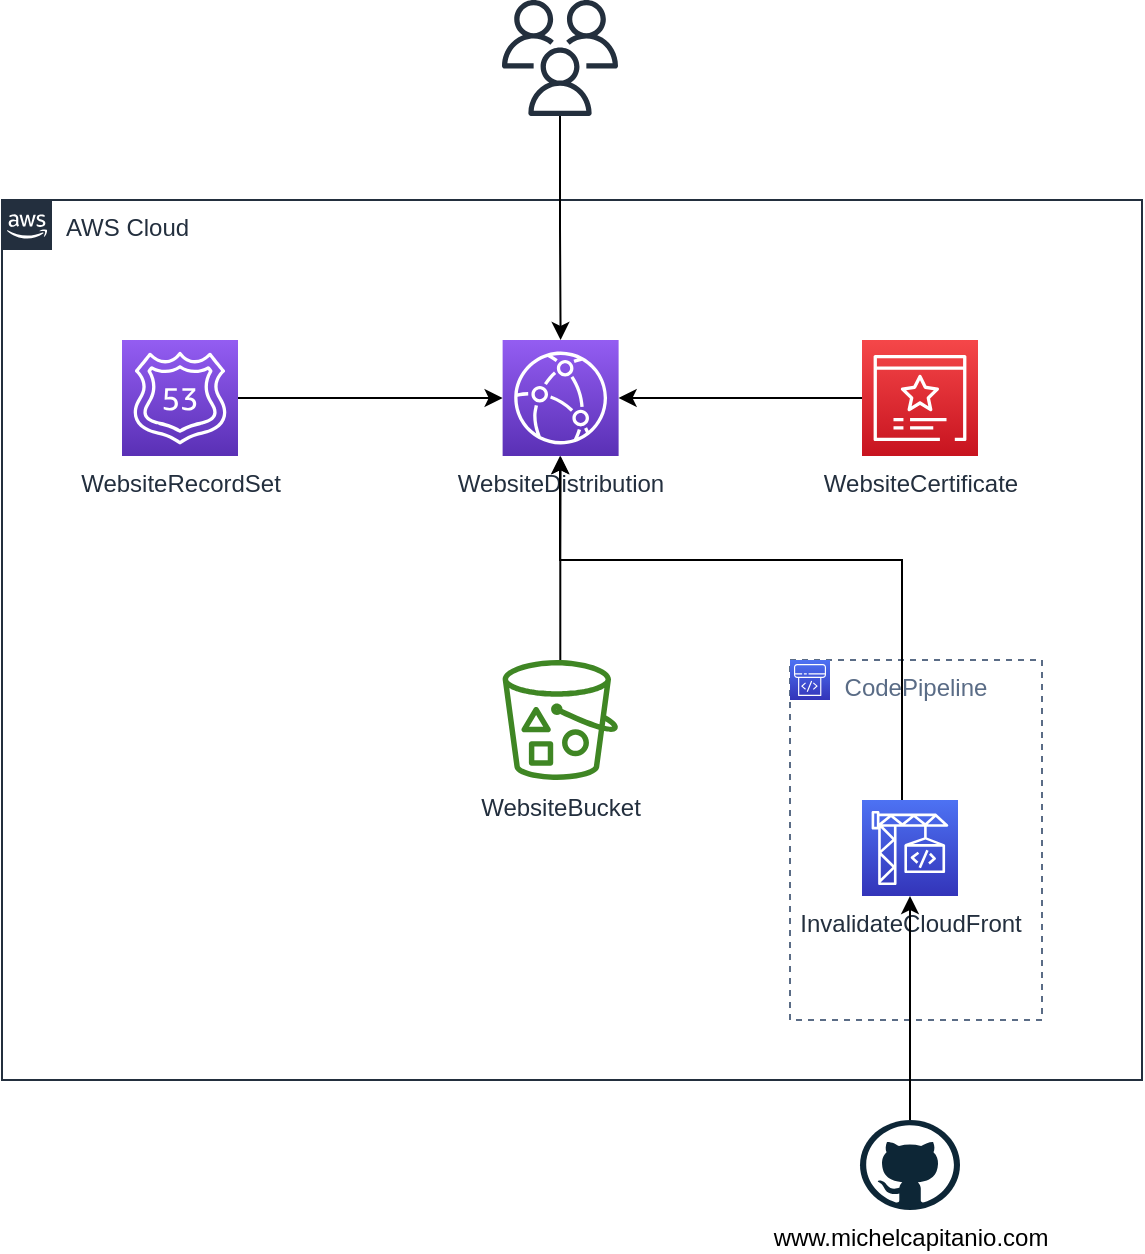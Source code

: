 <mxfile version="21.0.8" type="device"><diagram name="Page-1" id="xjTWCWoomYWcKtMj_Prn"><mxGraphModel dx="954" dy="1691" grid="1" gridSize="10" guides="1" tooltips="1" connect="1" arrows="1" fold="1" page="1" pageScale="1" pageWidth="850" pageHeight="1100" math="0" shadow="0"><root><mxCell id="0"/><mxCell id="1" parent="0"/><mxCell id="WtPJjFPOCaoKwFpSnbMh-1" value="AWS Cloud" style="points=[[0,0],[0.25,0],[0.5,0],[0.75,0],[1,0],[1,0.25],[1,0.5],[1,0.75],[1,1],[0.75,1],[0.5,1],[0.25,1],[0,1],[0,0.75],[0,0.5],[0,0.25]];outlineConnect=0;gradientColor=none;html=1;whiteSpace=wrap;fontSize=12;fontStyle=0;container=1;pointerEvents=0;collapsible=0;recursiveResize=0;shape=mxgraph.aws4.group;grIcon=mxgraph.aws4.group_aws_cloud_alt;strokeColor=#232F3E;fillColor=none;verticalAlign=top;align=left;spacingLeft=30;fontColor=#232F3E;dashed=0;" vertex="1" parent="1"><mxGeometry x="100" y="80" width="570" height="440" as="geometry"/></mxCell><mxCell id="WtPJjFPOCaoKwFpSnbMh-10" value="CodePipeline" style="fillColor=none;strokeColor=#5A6C86;dashed=1;verticalAlign=top;fontStyle=0;fontColor=#5A6C86;whiteSpace=wrap;html=1;" vertex="1" parent="WtPJjFPOCaoKwFpSnbMh-1"><mxGeometry x="394" y="230" width="126" height="180" as="geometry"/></mxCell><mxCell id="WtPJjFPOCaoKwFpSnbMh-6" style="edgeStyle=orthogonalEdgeStyle;rounded=0;orthogonalLoop=1;jettySize=auto;html=1;" edge="1" parent="WtPJjFPOCaoKwFpSnbMh-1" source="WtPJjFPOCaoKwFpSnbMh-2" target="WtPJjFPOCaoKwFpSnbMh-3"><mxGeometry relative="1" as="geometry"/></mxCell><mxCell id="WtPJjFPOCaoKwFpSnbMh-2" value="WebsiteBucket" style="sketch=0;outlineConnect=0;fontColor=#232F3E;gradientColor=none;fillColor=#3F8624;strokeColor=none;dashed=0;verticalLabelPosition=bottom;verticalAlign=top;align=center;html=1;fontSize=12;fontStyle=0;aspect=fixed;pointerEvents=1;shape=mxgraph.aws4.bucket_with_objects;" vertex="1" parent="WtPJjFPOCaoKwFpSnbMh-1"><mxGeometry x="250.31" y="230" width="57.69" height="60" as="geometry"/></mxCell><mxCell id="WtPJjFPOCaoKwFpSnbMh-3" value="WebsiteDistribution" style="sketch=0;points=[[0,0,0],[0.25,0,0],[0.5,0,0],[0.75,0,0],[1,0,0],[0,1,0],[0.25,1,0],[0.5,1,0],[0.75,1,0],[1,1,0],[0,0.25,0],[0,0.5,0],[0,0.75,0],[1,0.25,0],[1,0.5,0],[1,0.75,0]];outlineConnect=0;fontColor=#232F3E;gradientColor=#945DF2;gradientDirection=north;fillColor=#5A30B5;strokeColor=#ffffff;dashed=0;verticalLabelPosition=bottom;verticalAlign=top;align=center;html=1;fontSize=12;fontStyle=0;aspect=fixed;shape=mxgraph.aws4.resourceIcon;resIcon=mxgraph.aws4.cloudfront;" vertex="1" parent="WtPJjFPOCaoKwFpSnbMh-1"><mxGeometry x="250.31" y="70" width="58" height="58" as="geometry"/></mxCell><mxCell id="WtPJjFPOCaoKwFpSnbMh-5" style="edgeStyle=orthogonalEdgeStyle;rounded=0;orthogonalLoop=1;jettySize=auto;html=1;" edge="1" parent="WtPJjFPOCaoKwFpSnbMh-1" source="WtPJjFPOCaoKwFpSnbMh-4" target="WtPJjFPOCaoKwFpSnbMh-3"><mxGeometry relative="1" as="geometry"/></mxCell><mxCell id="WtPJjFPOCaoKwFpSnbMh-4" value="WebsiteCertificate" style="sketch=0;points=[[0,0,0],[0.25,0,0],[0.5,0,0],[0.75,0,0],[1,0,0],[0,1,0],[0.25,1,0],[0.5,1,0],[0.75,1,0],[1,1,0],[0,0.25,0],[0,0.5,0],[0,0.75,0],[1,0.25,0],[1,0.5,0],[1,0.75,0]];outlineConnect=0;fontColor=#232F3E;gradientColor=#F54749;gradientDirection=north;fillColor=#C7131F;strokeColor=#ffffff;dashed=0;verticalLabelPosition=bottom;verticalAlign=top;align=center;html=1;fontSize=12;fontStyle=0;aspect=fixed;shape=mxgraph.aws4.resourceIcon;resIcon=mxgraph.aws4.certificate_manager_3;" vertex="1" parent="WtPJjFPOCaoKwFpSnbMh-1"><mxGeometry x="430" y="70" width="58" height="58" as="geometry"/></mxCell><mxCell id="WtPJjFPOCaoKwFpSnbMh-8" style="edgeStyle=orthogonalEdgeStyle;rounded=0;orthogonalLoop=1;jettySize=auto;html=1;" edge="1" parent="WtPJjFPOCaoKwFpSnbMh-1" source="WtPJjFPOCaoKwFpSnbMh-7" target="WtPJjFPOCaoKwFpSnbMh-3"><mxGeometry relative="1" as="geometry"/></mxCell><mxCell id="WtPJjFPOCaoKwFpSnbMh-7" value="WebsiteRecordSet" style="sketch=0;points=[[0,0,0],[0.25,0,0],[0.5,0,0],[0.75,0,0],[1,0,0],[0,1,0],[0.25,1,0],[0.5,1,0],[0.75,1,0],[1,1,0],[0,0.25,0],[0,0.5,0],[0,0.75,0],[1,0.25,0],[1,0.5,0],[1,0.75,0]];outlineConnect=0;fontColor=#232F3E;gradientColor=#945DF2;gradientDirection=north;fillColor=#5A30B5;strokeColor=#ffffff;dashed=0;verticalLabelPosition=bottom;verticalAlign=top;align=center;html=1;fontSize=12;fontStyle=0;aspect=fixed;shape=mxgraph.aws4.resourceIcon;resIcon=mxgraph.aws4.route_53;" vertex="1" parent="WtPJjFPOCaoKwFpSnbMh-1"><mxGeometry x="60" y="70" width="58" height="58" as="geometry"/></mxCell><mxCell id="WtPJjFPOCaoKwFpSnbMh-9" value="" style="sketch=0;points=[[0,0,0],[0.25,0,0],[0.5,0,0],[0.75,0,0],[1,0,0],[0,1,0],[0.25,1,0],[0.5,1,0],[0.75,1,0],[1,1,0],[0,0.25,0],[0,0.5,0],[0,0.75,0],[1,0.25,0],[1,0.5,0],[1,0.75,0]];outlineConnect=0;fontColor=#232F3E;gradientColor=#4D72F3;gradientDirection=north;fillColor=#3334B9;strokeColor=#ffffff;dashed=0;verticalLabelPosition=bottom;verticalAlign=top;align=center;html=1;fontSize=12;fontStyle=0;aspect=fixed;shape=mxgraph.aws4.resourceIcon;resIcon=mxgraph.aws4.codepipeline;" vertex="1" parent="WtPJjFPOCaoKwFpSnbMh-1"><mxGeometry x="394" y="230" width="20" height="20" as="geometry"/></mxCell><mxCell id="WtPJjFPOCaoKwFpSnbMh-14" style="edgeStyle=orthogonalEdgeStyle;rounded=0;orthogonalLoop=1;jettySize=auto;html=1;" edge="1" parent="WtPJjFPOCaoKwFpSnbMh-1" source="WtPJjFPOCaoKwFpSnbMh-11" target="WtPJjFPOCaoKwFpSnbMh-3"><mxGeometry relative="1" as="geometry"><Array as="points"><mxPoint x="450" y="180"/><mxPoint x="279" y="180"/></Array></mxGeometry></mxCell><mxCell id="WtPJjFPOCaoKwFpSnbMh-11" value="InvalidateCloudFront" style="sketch=0;points=[[0,0,0],[0.25,0,0],[0.5,0,0],[0.75,0,0],[1,0,0],[0,1,0],[0.25,1,0],[0.5,1,0],[0.75,1,0],[1,1,0],[0,0.25,0],[0,0.5,0],[0,0.75,0],[1,0.25,0],[1,0.5,0],[1,0.75,0]];outlineConnect=0;fontColor=#232F3E;gradientColor=#4D72F3;gradientDirection=north;fillColor=#3334B9;strokeColor=#ffffff;dashed=0;verticalLabelPosition=bottom;verticalAlign=top;align=center;html=1;fontSize=12;fontStyle=0;aspect=fixed;shape=mxgraph.aws4.resourceIcon;resIcon=mxgraph.aws4.codebuild;" vertex="1" parent="WtPJjFPOCaoKwFpSnbMh-1"><mxGeometry x="430" y="300" width="48" height="48" as="geometry"/></mxCell><mxCell id="WtPJjFPOCaoKwFpSnbMh-13" style="edgeStyle=orthogonalEdgeStyle;rounded=0;orthogonalLoop=1;jettySize=auto;html=1;" edge="1" parent="1" source="WtPJjFPOCaoKwFpSnbMh-12" target="WtPJjFPOCaoKwFpSnbMh-11"><mxGeometry relative="1" as="geometry"/></mxCell><mxCell id="WtPJjFPOCaoKwFpSnbMh-12" value="www.michelcapitanio.com" style="dashed=0;outlineConnect=0;html=1;align=center;labelPosition=center;verticalLabelPosition=bottom;verticalAlign=top;shape=mxgraph.weblogos.github" vertex="1" parent="1"><mxGeometry x="529" y="540" width="50" height="45" as="geometry"/></mxCell><mxCell id="WtPJjFPOCaoKwFpSnbMh-16" style="edgeStyle=orthogonalEdgeStyle;rounded=0;orthogonalLoop=1;jettySize=auto;html=1;" edge="1" parent="1" source="WtPJjFPOCaoKwFpSnbMh-15" target="WtPJjFPOCaoKwFpSnbMh-3"><mxGeometry relative="1" as="geometry"/></mxCell><mxCell id="WtPJjFPOCaoKwFpSnbMh-15" value="" style="sketch=0;outlineConnect=0;fontColor=#232F3E;gradientColor=none;fillColor=#232F3D;strokeColor=none;dashed=0;verticalLabelPosition=bottom;verticalAlign=top;align=center;html=1;fontSize=12;fontStyle=0;aspect=fixed;pointerEvents=1;shape=mxgraph.aws4.users;" vertex="1" parent="1"><mxGeometry x="350" y="-20" width="58" height="58" as="geometry"/></mxCell></root></mxGraphModel></diagram></mxfile>
